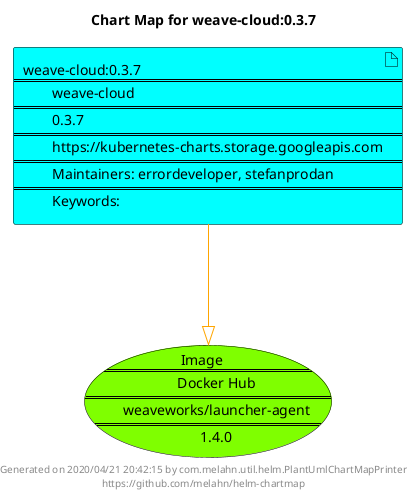 @startuml
skinparam linetype ortho
skinparam backgroundColor white
skinparam usecaseBorderColor black
skinparam usecaseArrowColor LightSlateGray
skinparam artifactBorderColor black
skinparam artifactArrowColor LightSlateGray

title Chart Map for weave-cloud:0.3.7

'There is one referenced Helm Chart
artifact "weave-cloud:0.3.7\n====\n\tweave-cloud\n====\n\t0.3.7\n====\n\thttps://kubernetes-charts.storage.googleapis.com\n====\n\tMaintainers: errordeveloper, stefanprodan\n====\n\tKeywords: " as weave_cloud_0_3_7 #Cyan

'There is one referenced Docker Image
usecase "Image\n====\n\tDocker Hub\n====\n\tweaveworks/launcher-agent\n====\n\t1.4.0" as weaveworks_launcher_agent_1_4_0 #Chartreuse

'Chart Dependencies
weave_cloud_0_3_7--[#orange]-|>weaveworks_launcher_agent_1_4_0

center footer Generated on 2020/04/21 20:42:15 by com.melahn.util.helm.PlantUmlChartMapPrinter\nhttps://github.com/melahn/helm-chartmap
@enduml
